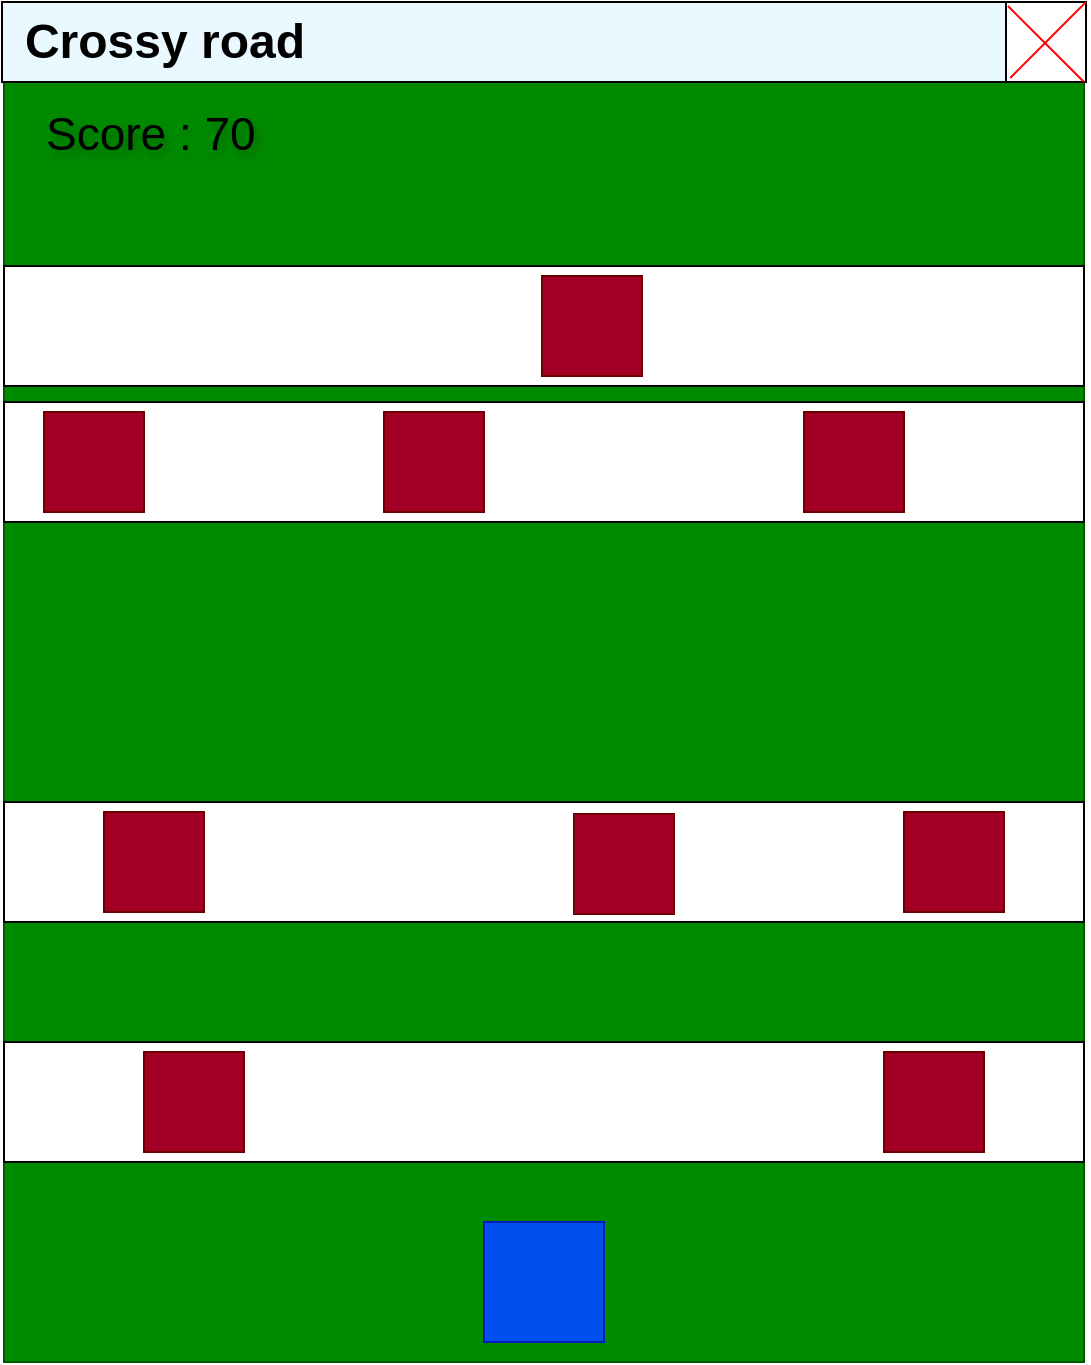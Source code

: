 <mxfile version="28.0.6">
  <diagram name="Page-1" id="EtCbw0U6_Ll5fg_xHTvh">
    <mxGraphModel dx="1426" dy="923" grid="1" gridSize="10" guides="1" tooltips="1" connect="1" arrows="1" fold="1" page="1" pageScale="1" pageWidth="827" pageHeight="1169" math="0" shadow="0">
      <root>
        <mxCell id="0" />
        <mxCell id="1" parent="0" />
        <mxCell id="AOtf8fqtg7djKopkWsp2-1" value="" style="rounded=0;whiteSpace=wrap;html=1;fillColor=#008a00;fontColor=#ffffff;strokeColor=#005700;" parent="1" vertex="1">
          <mxGeometry x="120" y="60" width="540" height="640" as="geometry" />
        </mxCell>
        <mxCell id="AOtf8fqtg7djKopkWsp2-2" value="" style="rounded=0;whiteSpace=wrap;html=1;fillColor=#0050ef;fontColor=#ffffff;strokeColor=#001DBC;" parent="1" vertex="1">
          <mxGeometry x="360" y="630" width="60" height="60" as="geometry" />
        </mxCell>
        <mxCell id="AOtf8fqtg7djKopkWsp2-3" value="" style="rounded=0;whiteSpace=wrap;html=1;strokeColor=#000000;" parent="1" vertex="1">
          <mxGeometry x="120" y="420" width="540" height="60" as="geometry" />
        </mxCell>
        <mxCell id="AOtf8fqtg7djKopkWsp2-4" value="" style="rounded=0;whiteSpace=wrap;html=1;strokeColor=#000000;" parent="1" vertex="1">
          <mxGeometry x="120" y="220" width="540" height="60" as="geometry" />
        </mxCell>
        <mxCell id="AOtf8fqtg7djKopkWsp2-5" value="" style="rounded=0;whiteSpace=wrap;html=1;strokeColor=#000000;" parent="1" vertex="1">
          <mxGeometry x="120" y="152" width="540" height="60" as="geometry" />
        </mxCell>
        <mxCell id="AOtf8fqtg7djKopkWsp2-17" value="" style="rounded=0;whiteSpace=wrap;html=1;fillColor=#a20025;fontColor=#ffffff;strokeColor=#6F0000;" parent="1" vertex="1">
          <mxGeometry x="140" y="225" width="50" height="50" as="geometry" />
        </mxCell>
        <mxCell id="AOtf8fqtg7djKopkWsp2-18" value="" style="rounded=0;whiteSpace=wrap;html=1;fillColor=#a20025;fontColor=#ffffff;strokeColor=#6F0000;" parent="1" vertex="1">
          <mxGeometry x="389" y="157" width="50" height="50" as="geometry" />
        </mxCell>
        <mxCell id="AOtf8fqtg7djKopkWsp2-19" value="" style="rounded=0;whiteSpace=wrap;html=1;fillColor=#a20025;fontColor=#ffffff;strokeColor=#6F0000;" parent="1" vertex="1">
          <mxGeometry x="520" y="225" width="50" height="50" as="geometry" />
        </mxCell>
        <mxCell id="AOtf8fqtg7djKopkWsp2-20" value="" style="rounded=0;whiteSpace=wrap;html=1;fillColor=#a20025;fontColor=#ffffff;strokeColor=#6F0000;" parent="1" vertex="1">
          <mxGeometry x="405" y="426" width="50" height="50" as="geometry" />
        </mxCell>
        <mxCell id="AOtf8fqtg7djKopkWsp2-21" value="" style="rounded=0;whiteSpace=wrap;html=1;fillColor=#a20025;fontColor=#ffffff;strokeColor=#6F0000;" parent="1" vertex="1">
          <mxGeometry x="570" y="425" width="50" height="50" as="geometry" />
        </mxCell>
        <mxCell id="AOtf8fqtg7djKopkWsp2-22" value="" style="rounded=0;whiteSpace=wrap;html=1;fillColor=#a20025;fontColor=#ffffff;strokeColor=#6F0000;" parent="1" vertex="1">
          <mxGeometry x="170" y="425" width="50" height="50" as="geometry" />
        </mxCell>
        <mxCell id="AOtf8fqtg7djKopkWsp2-23" value="" style="rounded=0;whiteSpace=wrap;html=1;fillColor=#a20025;fontColor=#ffffff;strokeColor=#6F0000;" parent="1" vertex="1">
          <mxGeometry x="310" y="225" width="50" height="50" as="geometry" />
        </mxCell>
        <mxCell id="AOtf8fqtg7djKopkWsp2-24" value="" style="rounded=0;whiteSpace=wrap;html=1;fillColor=light-dark(#E9F9FF, #ffffff);strokeColor=#000000;" parent="1" vertex="1">
          <mxGeometry x="119" y="20" width="542" height="40" as="geometry" />
        </mxCell>
        <mxCell id="AOtf8fqtg7djKopkWsp2-25" value="" style="rounded=0;whiteSpace=wrap;html=1;fillColor=#FFFFFF;strokeColor=#000000;" parent="1" vertex="1">
          <mxGeometry x="621" y="20" width="40" height="40" as="geometry" />
        </mxCell>
        <mxCell id="AOtf8fqtg7djKopkWsp2-26" value="" style="endArrow=none;html=1;rounded=0;entryX=1;entryY=0;entryDx=0;entryDy=0;exitX=0.93;exitY=0.95;exitDx=0;exitDy=0;exitPerimeter=0;strokeColor=#FF0000;startSize=12;" parent="1" source="AOtf8fqtg7djKopkWsp2-24" target="AOtf8fqtg7djKopkWsp2-25" edge="1">
          <mxGeometry width="50" height="50" relative="1" as="geometry">
            <mxPoint x="350" y="380" as="sourcePoint" />
            <mxPoint x="400" y="330" as="targetPoint" />
          </mxGeometry>
        </mxCell>
        <mxCell id="AOtf8fqtg7djKopkWsp2-27" value="" style="endArrow=none;html=1;rounded=0;entryX=0.928;entryY=0.05;entryDx=0;entryDy=0;exitX=1;exitY=0;exitDx=0;exitDy=0;strokeColor=#FF0000;startSize=12;entryPerimeter=0;" parent="1" source="AOtf8fqtg7djKopkWsp2-1" target="AOtf8fqtg7djKopkWsp2-24" edge="1">
          <mxGeometry width="50" height="50" relative="1" as="geometry">
            <mxPoint x="770" y="118" as="sourcePoint" />
            <mxPoint x="808" y="80" as="targetPoint" />
          </mxGeometry>
        </mxCell>
        <mxCell id="AOtf8fqtg7djKopkWsp2-28" value="Crossy road" style="text;strokeColor=none;fillColor=none;html=1;fontSize=24;fontStyle=1;verticalAlign=middle;align=center;fontColor=#000000;" parent="1" vertex="1">
          <mxGeometry x="120" y="20" width="160" height="40" as="geometry" />
        </mxCell>
        <mxCell id="nXLbAc-sUl1r6uIZyQKK-1" value="" style="rounded=0;whiteSpace=wrap;html=1;strokeColor=#000000;" vertex="1" parent="1">
          <mxGeometry x="120" y="540" width="540" height="60" as="geometry" />
        </mxCell>
        <mxCell id="nXLbAc-sUl1r6uIZyQKK-2" value="" style="rounded=0;whiteSpace=wrap;html=1;fillColor=#a20025;fontColor=#ffffff;strokeColor=#6F0000;" vertex="1" parent="1">
          <mxGeometry x="190" y="545" width="50" height="50" as="geometry" />
        </mxCell>
        <mxCell id="nXLbAc-sUl1r6uIZyQKK-3" value="" style="rounded=0;whiteSpace=wrap;html=1;fillColor=#a20025;fontColor=#ffffff;strokeColor=#6F0000;" vertex="1" parent="1">
          <mxGeometry x="560" y="545" width="50" height="50" as="geometry" />
        </mxCell>
        <mxCell id="nXLbAc-sUl1r6uIZyQKK-5" value="Score : 70" style="text;strokeColor=none;fillColor=none;align=left;verticalAlign=middle;spacingLeft=4;spacingRight=4;overflow=hidden;points=[[0,0.5],[1,0.5]];portConstraint=eastwest;rotatable=0;whiteSpace=wrap;html=1;fontSize=23;textShadow=1;" vertex="1" parent="1">
          <mxGeometry x="135" y="70" width="120" height="30" as="geometry" />
        </mxCell>
      </root>
    </mxGraphModel>
  </diagram>
</mxfile>

